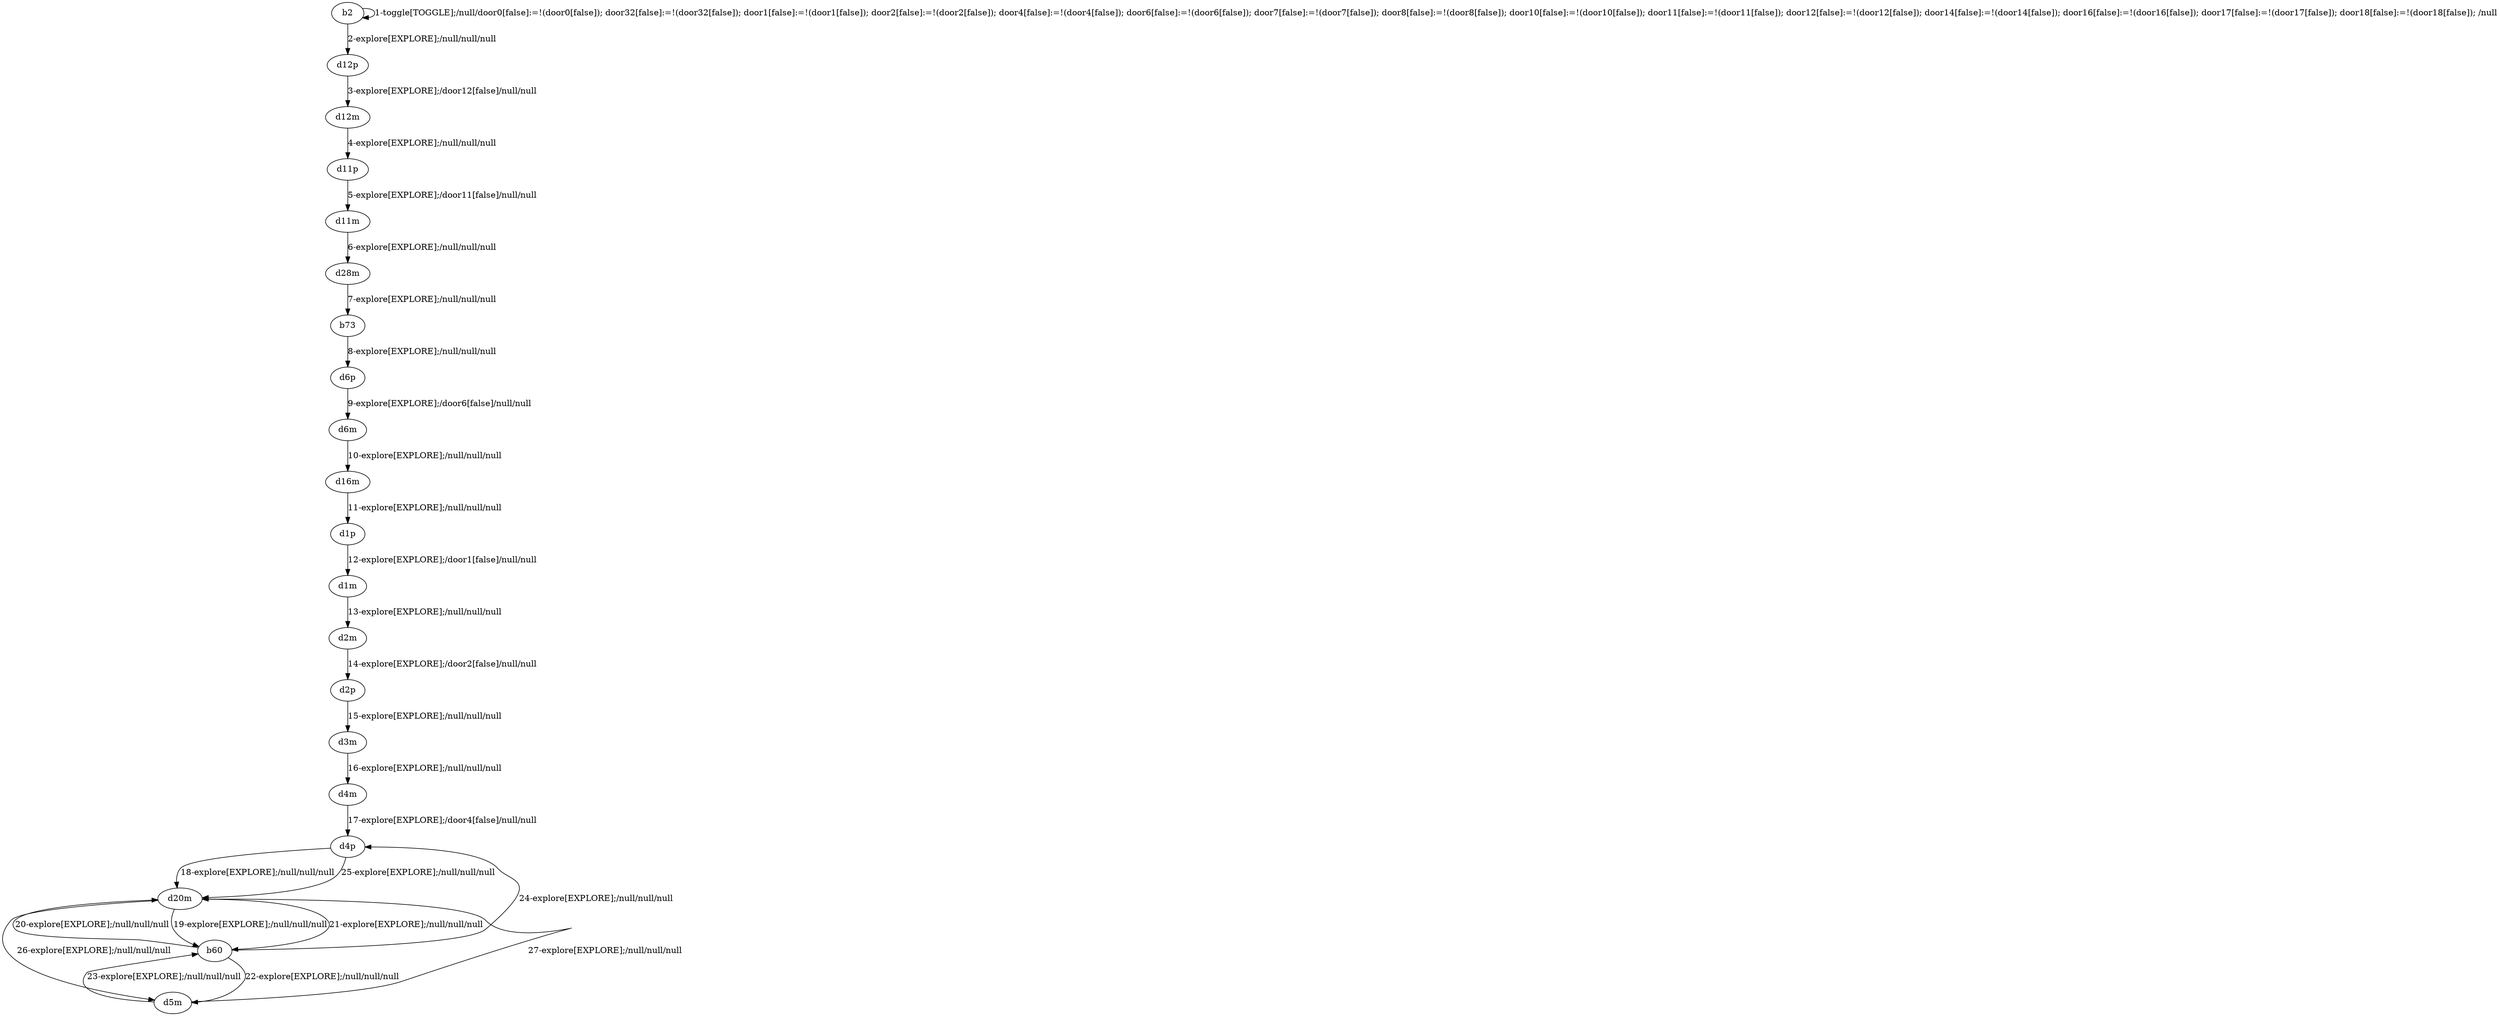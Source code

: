 # Total number of goals covered by this test: 3
# d5m --> b60
# b60 --> d20m
# b60 --> d5m

digraph g {
"b2" -> "b2" [label = "1-toggle[TOGGLE];/null/door0[false]:=!(door0[false]); door32[false]:=!(door32[false]); door1[false]:=!(door1[false]); door2[false]:=!(door2[false]); door4[false]:=!(door4[false]); door6[false]:=!(door6[false]); door7[false]:=!(door7[false]); door8[false]:=!(door8[false]); door10[false]:=!(door10[false]); door11[false]:=!(door11[false]); door12[false]:=!(door12[false]); door14[false]:=!(door14[false]); door16[false]:=!(door16[false]); door17[false]:=!(door17[false]); door18[false]:=!(door18[false]); /null"];
"b2" -> "d12p" [label = "2-explore[EXPLORE];/null/null/null"];
"d12p" -> "d12m" [label = "3-explore[EXPLORE];/door12[false]/null/null"];
"d12m" -> "d11p" [label = "4-explore[EXPLORE];/null/null/null"];
"d11p" -> "d11m" [label = "5-explore[EXPLORE];/door11[false]/null/null"];
"d11m" -> "d28m" [label = "6-explore[EXPLORE];/null/null/null"];
"d28m" -> "b73" [label = "7-explore[EXPLORE];/null/null/null"];
"b73" -> "d6p" [label = "8-explore[EXPLORE];/null/null/null"];
"d6p" -> "d6m" [label = "9-explore[EXPLORE];/door6[false]/null/null"];
"d6m" -> "d16m" [label = "10-explore[EXPLORE];/null/null/null"];
"d16m" -> "d1p" [label = "11-explore[EXPLORE];/null/null/null"];
"d1p" -> "d1m" [label = "12-explore[EXPLORE];/door1[false]/null/null"];
"d1m" -> "d2m" [label = "13-explore[EXPLORE];/null/null/null"];
"d2m" -> "d2p" [label = "14-explore[EXPLORE];/door2[false]/null/null"];
"d2p" -> "d3m" [label = "15-explore[EXPLORE];/null/null/null"];
"d3m" -> "d4m" [label = "16-explore[EXPLORE];/null/null/null"];
"d4m" -> "d4p" [label = "17-explore[EXPLORE];/door4[false]/null/null"];
"d4p" -> "d20m" [label = "18-explore[EXPLORE];/null/null/null"];
"d20m" -> "b60" [label = "19-explore[EXPLORE];/null/null/null"];
"b60" -> "d20m" [label = "20-explore[EXPLORE];/null/null/null"];
"d20m" -> "b60" [label = "21-explore[EXPLORE];/null/null/null"];
"b60" -> "d5m" [label = "22-explore[EXPLORE];/null/null/null"];
"d5m" -> "b60" [label = "23-explore[EXPLORE];/null/null/null"];
"b60" -> "d4p" [label = "24-explore[EXPLORE];/null/null/null"];
"d4p" -> "d20m" [label = "25-explore[EXPLORE];/null/null/null"];
"d20m" -> "d5m" [label = "26-explore[EXPLORE];/null/null/null"];
"d5m" -> "d20m" [label = "27-explore[EXPLORE];/null/null/null"];
}